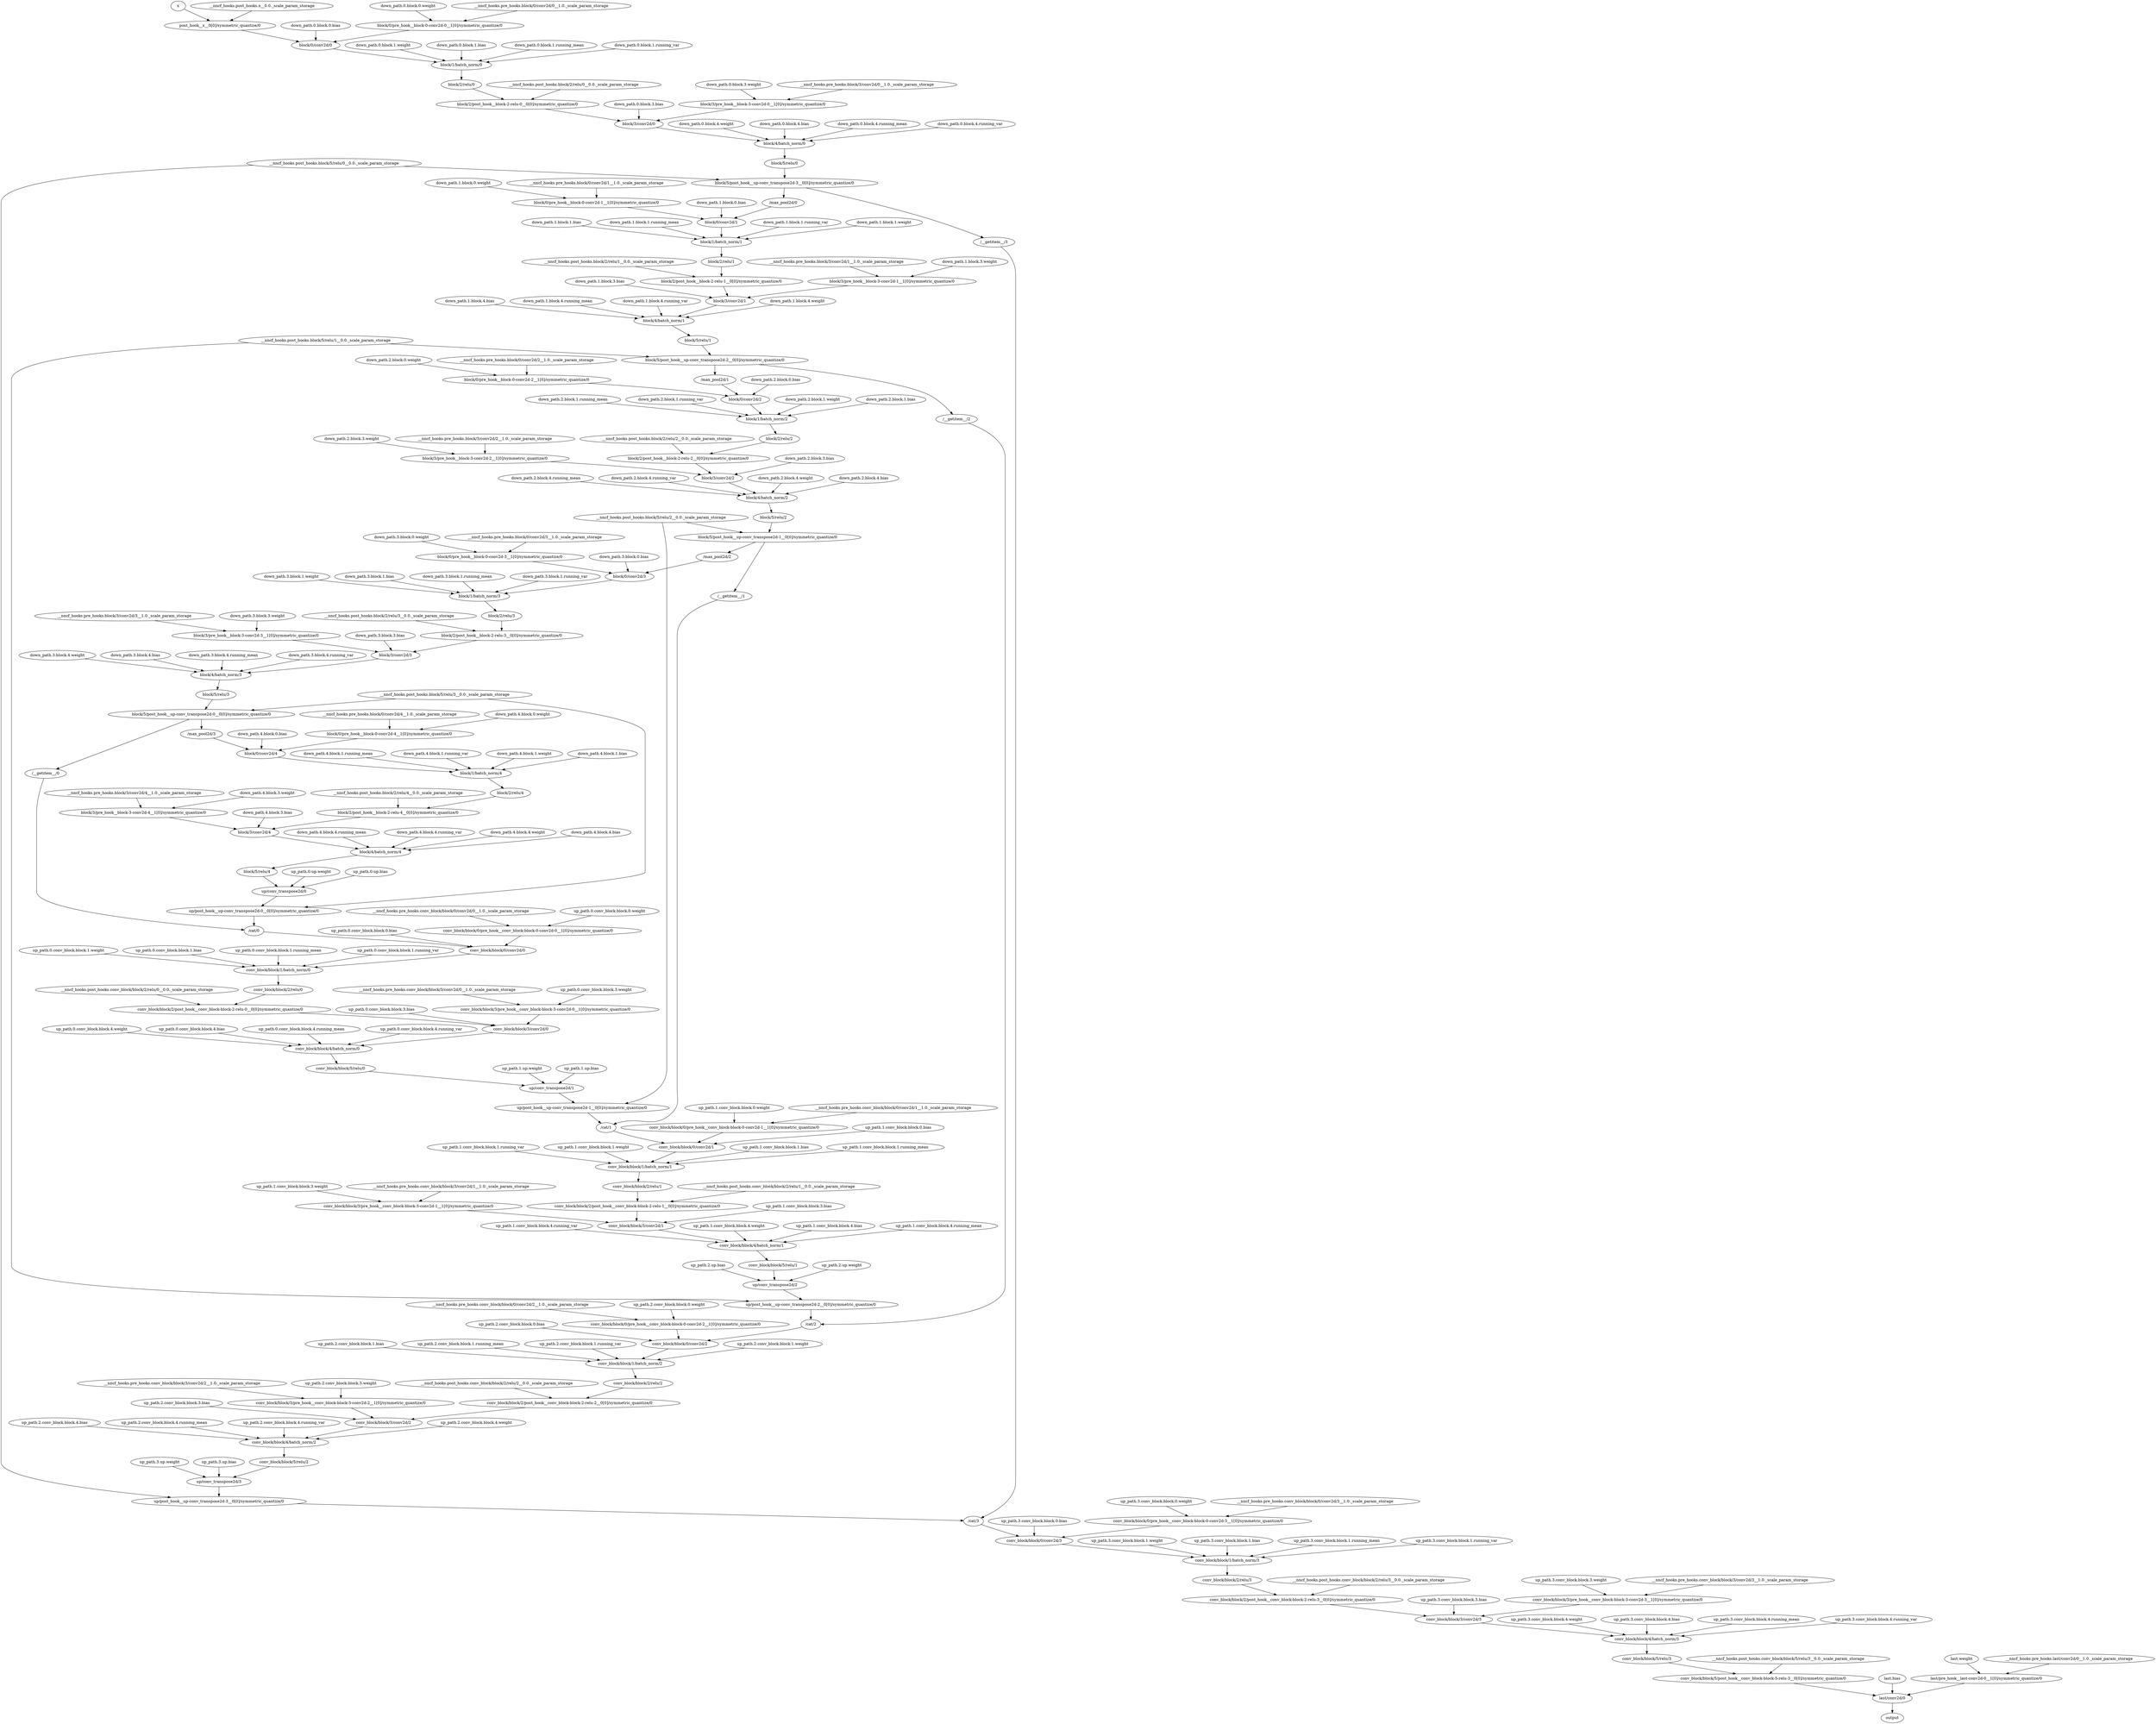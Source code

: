 strict digraph {
x [id=0, type="nncf_model_input", metatype=PTInputNoopMetatype];
"__nncf_hooks.post_hooks.x__0.0._scale_param_storage" [id=1, type="nncf_model_const", metatype=PTConstNoopMetatype];
"post_hook__x__0[0]/symmetric_quantize/0" [id=2, type="symmetric_quantize", metatype=UnknownMetatype];
"down_path.0.block.0.weight" [id=3, type="nncf_model_const", metatype=PTConstNoopMetatype];
"down_path.0.block.0.bias" [id=4, type="nncf_model_const", metatype=PTConstNoopMetatype];
"__nncf_hooks.pre_hooks.block/0/conv2d/0__1.0._scale_param_storage" [id=5, type="nncf_model_const", metatype=PTConstNoopMetatype];
"block/0/pre_hook__block-0-conv2d-0__1[0]/symmetric_quantize/0" [id=6, type="symmetric_quantize", metatype=UnknownMetatype];
"block/0/conv2d/0" [id=7, type=conv2d, metatype=PTConv2dMetatype];
"down_path.0.block.1.weight" [id=8, type="nncf_model_const", metatype=PTConstNoopMetatype];
"down_path.0.block.1.bias" [id=9, type="nncf_model_const", metatype=PTConstNoopMetatype];
"down_path.0.block.1.running_mean" [id=10, type="nncf_model_const", metatype=PTConstNoopMetatype];
"down_path.0.block.1.running_var" [id=11, type="nncf_model_const", metatype=PTConstNoopMetatype];
"block/1/batch_norm/0" [id=12, type="batch_norm", metatype=PT2BatchNormMetatype];
"block/2/relu/0" [id=13, type=relu, metatype=PTRELUMetatype];
"__nncf_hooks.post_hooks.block/2/relu/0__0.0._scale_param_storage" [id=14, type="nncf_model_const", metatype=PTConstNoopMetatype];
"block/2/post_hook__block-2-relu-0__0[0]/symmetric_quantize/0" [id=15, type="symmetric_quantize", metatype=UnknownMetatype];
"down_path.0.block.3.weight" [id=16, type="nncf_model_const", metatype=PTConstNoopMetatype];
"down_path.0.block.3.bias" [id=17, type="nncf_model_const", metatype=PTConstNoopMetatype];
"__nncf_hooks.pre_hooks.block/3/conv2d/0__1.0._scale_param_storage" [id=18, type="nncf_model_const", metatype=PTConstNoopMetatype];
"block/3/pre_hook__block-3-conv2d-0__1[0]/symmetric_quantize/0" [id=19, type="symmetric_quantize", metatype=UnknownMetatype];
"block/3/conv2d/0" [id=20, type=conv2d, metatype=PTConv2dMetatype];
"down_path.0.block.4.weight" [id=21, type="nncf_model_const", metatype=PTConstNoopMetatype];
"down_path.0.block.4.bias" [id=22, type="nncf_model_const", metatype=PTConstNoopMetatype];
"down_path.0.block.4.running_mean" [id=23, type="nncf_model_const", metatype=PTConstNoopMetatype];
"down_path.0.block.4.running_var" [id=24, type="nncf_model_const", metatype=PTConstNoopMetatype];
"block/4/batch_norm/0" [id=25, type="batch_norm", metatype=PT2BatchNormMetatype];
"block/5/relu/0" [id=26, type=relu, metatype=PTRELUMetatype];
"__nncf_hooks.post_hooks.block/5/relu/0__0.0._scale_param_storage" [id=27, type="nncf_model_const", metatype=PTConstNoopMetatype];
"block/5/post_hook__up-conv_transpose2d-3__0[0]/symmetric_quantize/0" [id=28, type="symmetric_quantize", metatype=UnknownMetatype];
"/max_pool2d/0" [id=29, type="max_pool2d", metatype=PTMaxPool2dMetatype];
"down_path.1.block.0.weight" [id=30, type="nncf_model_const", metatype=PTConstNoopMetatype];
"down_path.1.block.0.bias" [id=31, type="nncf_model_const", metatype=PTConstNoopMetatype];
"__nncf_hooks.pre_hooks.block/0/conv2d/1__1.0._scale_param_storage" [id=32, type="nncf_model_const", metatype=PTConstNoopMetatype];
"block/0/pre_hook__block-0-conv2d-1__1[0]/symmetric_quantize/0" [id=33, type="symmetric_quantize", metatype=UnknownMetatype];
"block/0/conv2d/1" [id=34, type=conv2d, metatype=PTConv2dMetatype];
"down_path.1.block.1.weight" [id=35, type="nncf_model_const", metatype=PTConstNoopMetatype];
"down_path.1.block.1.bias" [id=36, type="nncf_model_const", metatype=PTConstNoopMetatype];
"down_path.1.block.1.running_mean" [id=37, type="nncf_model_const", metatype=PTConstNoopMetatype];
"down_path.1.block.1.running_var" [id=38, type="nncf_model_const", metatype=PTConstNoopMetatype];
"block/1/batch_norm/1" [id=39, type="batch_norm", metatype=PT2BatchNormMetatype];
"block/2/relu/1" [id=40, type=relu, metatype=PTRELUMetatype];
"__nncf_hooks.post_hooks.block/2/relu/1__0.0._scale_param_storage" [id=41, type="nncf_model_const", metatype=PTConstNoopMetatype];
"block/2/post_hook__block-2-relu-1__0[0]/symmetric_quantize/0" [id=42, type="symmetric_quantize", metatype=UnknownMetatype];
"down_path.1.block.3.weight" [id=43, type="nncf_model_const", metatype=PTConstNoopMetatype];
"down_path.1.block.3.bias" [id=44, type="nncf_model_const", metatype=PTConstNoopMetatype];
"__nncf_hooks.pre_hooks.block/3/conv2d/1__1.0._scale_param_storage" [id=45, type="nncf_model_const", metatype=PTConstNoopMetatype];
"block/3/pre_hook__block-3-conv2d-1__1[0]/symmetric_quantize/0" [id=46, type="symmetric_quantize", metatype=UnknownMetatype];
"block/3/conv2d/1" [id=47, type=conv2d, metatype=PTConv2dMetatype];
"down_path.1.block.4.weight" [id=48, type="nncf_model_const", metatype=PTConstNoopMetatype];
"down_path.1.block.4.bias" [id=49, type="nncf_model_const", metatype=PTConstNoopMetatype];
"down_path.1.block.4.running_mean" [id=50, type="nncf_model_const", metatype=PTConstNoopMetatype];
"down_path.1.block.4.running_var" [id=51, type="nncf_model_const", metatype=PTConstNoopMetatype];
"block/4/batch_norm/1" [id=52, type="batch_norm", metatype=PT2BatchNormMetatype];
"block/5/relu/1" [id=53, type=relu, metatype=PTRELUMetatype];
"__nncf_hooks.post_hooks.block/5/relu/1__0.0._scale_param_storage" [id=54, type="nncf_model_const", metatype=PTConstNoopMetatype];
"block/5/post_hook__up-conv_transpose2d-2__0[0]/symmetric_quantize/0" [id=55, type="symmetric_quantize", metatype=UnknownMetatype];
"/max_pool2d/1" [id=56, type="max_pool2d", metatype=PTMaxPool2dMetatype];
"down_path.2.block.0.weight" [id=57, type="nncf_model_const", metatype=PTConstNoopMetatype];
"down_path.2.block.0.bias" [id=58, type="nncf_model_const", metatype=PTConstNoopMetatype];
"__nncf_hooks.pre_hooks.block/0/conv2d/2__1.0._scale_param_storage" [id=59, type="nncf_model_const", metatype=PTConstNoopMetatype];
"block/0/pre_hook__block-0-conv2d-2__1[0]/symmetric_quantize/0" [id=60, type="symmetric_quantize", metatype=UnknownMetatype];
"block/0/conv2d/2" [id=61, type=conv2d, metatype=PTConv2dMetatype];
"down_path.2.block.1.weight" [id=62, type="nncf_model_const", metatype=PTConstNoopMetatype];
"down_path.2.block.1.bias" [id=63, type="nncf_model_const", metatype=PTConstNoopMetatype];
"down_path.2.block.1.running_mean" [id=64, type="nncf_model_const", metatype=PTConstNoopMetatype];
"down_path.2.block.1.running_var" [id=65, type="nncf_model_const", metatype=PTConstNoopMetatype];
"block/1/batch_norm/2" [id=66, type="batch_norm", metatype=PT2BatchNormMetatype];
"block/2/relu/2" [id=67, type=relu, metatype=PTRELUMetatype];
"__nncf_hooks.post_hooks.block/2/relu/2__0.0._scale_param_storage" [id=68, type="nncf_model_const", metatype=PTConstNoopMetatype];
"block/2/post_hook__block-2-relu-2__0[0]/symmetric_quantize/0" [id=69, type="symmetric_quantize", metatype=UnknownMetatype];
"down_path.2.block.3.weight" [id=70, type="nncf_model_const", metatype=PTConstNoopMetatype];
"down_path.2.block.3.bias" [id=71, type="nncf_model_const", metatype=PTConstNoopMetatype];
"__nncf_hooks.pre_hooks.block/3/conv2d/2__1.0._scale_param_storage" [id=72, type="nncf_model_const", metatype=PTConstNoopMetatype];
"block/3/pre_hook__block-3-conv2d-2__1[0]/symmetric_quantize/0" [id=73, type="symmetric_quantize", metatype=UnknownMetatype];
"block/3/conv2d/2" [id=74, type=conv2d, metatype=PTConv2dMetatype];
"down_path.2.block.4.weight" [id=75, type="nncf_model_const", metatype=PTConstNoopMetatype];
"down_path.2.block.4.bias" [id=76, type="nncf_model_const", metatype=PTConstNoopMetatype];
"down_path.2.block.4.running_mean" [id=77, type="nncf_model_const", metatype=PTConstNoopMetatype];
"down_path.2.block.4.running_var" [id=78, type="nncf_model_const", metatype=PTConstNoopMetatype];
"block/4/batch_norm/2" [id=79, type="batch_norm", metatype=PT2BatchNormMetatype];
"block/5/relu/2" [id=80, type=relu, metatype=PTRELUMetatype];
"__nncf_hooks.post_hooks.block/5/relu/2__0.0._scale_param_storage" [id=81, type="nncf_model_const", metatype=PTConstNoopMetatype];
"block/5/post_hook__up-conv_transpose2d-1__0[0]/symmetric_quantize/0" [id=82, type="symmetric_quantize", metatype=UnknownMetatype];
"/max_pool2d/2" [id=83, type="max_pool2d", metatype=PTMaxPool2dMetatype];
"down_path.3.block.0.weight" [id=84, type="nncf_model_const", metatype=PTConstNoopMetatype];
"down_path.3.block.0.bias" [id=85, type="nncf_model_const", metatype=PTConstNoopMetatype];
"__nncf_hooks.pre_hooks.block/0/conv2d/3__1.0._scale_param_storage" [id=86, type="nncf_model_const", metatype=PTConstNoopMetatype];
"block/0/pre_hook__block-0-conv2d-3__1[0]/symmetric_quantize/0" [id=87, type="symmetric_quantize", metatype=UnknownMetatype];
"block/0/conv2d/3" [id=88, type=conv2d, metatype=PTConv2dMetatype];
"down_path.3.block.1.weight" [id=89, type="nncf_model_const", metatype=PTConstNoopMetatype];
"down_path.3.block.1.bias" [id=90, type="nncf_model_const", metatype=PTConstNoopMetatype];
"down_path.3.block.1.running_mean" [id=91, type="nncf_model_const", metatype=PTConstNoopMetatype];
"down_path.3.block.1.running_var" [id=92, type="nncf_model_const", metatype=PTConstNoopMetatype];
"block/1/batch_norm/3" [id=93, type="batch_norm", metatype=PT2BatchNormMetatype];
"block/2/relu/3" [id=94, type=relu, metatype=PTRELUMetatype];
"__nncf_hooks.post_hooks.block/2/relu/3__0.0._scale_param_storage" [id=95, type="nncf_model_const", metatype=PTConstNoopMetatype];
"block/2/post_hook__block-2-relu-3__0[0]/symmetric_quantize/0" [id=96, type="symmetric_quantize", metatype=UnknownMetatype];
"down_path.3.block.3.weight" [id=97, type="nncf_model_const", metatype=PTConstNoopMetatype];
"down_path.3.block.3.bias" [id=98, type="nncf_model_const", metatype=PTConstNoopMetatype];
"__nncf_hooks.pre_hooks.block/3/conv2d/3__1.0._scale_param_storage" [id=99, type="nncf_model_const", metatype=PTConstNoopMetatype];
"block/3/pre_hook__block-3-conv2d-3__1[0]/symmetric_quantize/0" [id=100, type="symmetric_quantize", metatype=UnknownMetatype];
"block/3/conv2d/3" [id=101, type=conv2d, metatype=PTConv2dMetatype];
"down_path.3.block.4.weight" [id=102, type="nncf_model_const", metatype=PTConstNoopMetatype];
"down_path.3.block.4.bias" [id=103, type="nncf_model_const", metatype=PTConstNoopMetatype];
"down_path.3.block.4.running_mean" [id=104, type="nncf_model_const", metatype=PTConstNoopMetatype];
"down_path.3.block.4.running_var" [id=105, type="nncf_model_const", metatype=PTConstNoopMetatype];
"block/4/batch_norm/3" [id=106, type="batch_norm", metatype=PT2BatchNormMetatype];
"block/5/relu/3" [id=107, type=relu, metatype=PTRELUMetatype];
"__nncf_hooks.post_hooks.block/5/relu/3__0.0._scale_param_storage" [id=108, type="nncf_model_const", metatype=PTConstNoopMetatype];
"block/5/post_hook__up-conv_transpose2d-0__0[0]/symmetric_quantize/0" [id=109, type="symmetric_quantize", metatype=UnknownMetatype];
"/max_pool2d/3" [id=110, type="max_pool2d", metatype=PTMaxPool2dMetatype];
"down_path.4.block.0.weight" [id=111, type="nncf_model_const", metatype=PTConstNoopMetatype];
"down_path.4.block.0.bias" [id=112, type="nncf_model_const", metatype=PTConstNoopMetatype];
"__nncf_hooks.pre_hooks.block/0/conv2d/4__1.0._scale_param_storage" [id=113, type="nncf_model_const", metatype=PTConstNoopMetatype];
"block/0/pre_hook__block-0-conv2d-4__1[0]/symmetric_quantize/0" [id=114, type="symmetric_quantize", metatype=UnknownMetatype];
"block/0/conv2d/4" [id=115, type=conv2d, metatype=PTConv2dMetatype];
"down_path.4.block.1.weight" [id=116, type="nncf_model_const", metatype=PTConstNoopMetatype];
"down_path.4.block.1.bias" [id=117, type="nncf_model_const", metatype=PTConstNoopMetatype];
"down_path.4.block.1.running_mean" [id=118, type="nncf_model_const", metatype=PTConstNoopMetatype];
"down_path.4.block.1.running_var" [id=119, type="nncf_model_const", metatype=PTConstNoopMetatype];
"block/1/batch_norm/4" [id=120, type="batch_norm", metatype=PT2BatchNormMetatype];
"block/2/relu/4" [id=121, type=relu, metatype=PTRELUMetatype];
"__nncf_hooks.post_hooks.block/2/relu/4__0.0._scale_param_storage" [id=122, type="nncf_model_const", metatype=PTConstNoopMetatype];
"block/2/post_hook__block-2-relu-4__0[0]/symmetric_quantize/0" [id=123, type="symmetric_quantize", metatype=UnknownMetatype];
"down_path.4.block.3.weight" [id=124, type="nncf_model_const", metatype=PTConstNoopMetatype];
"down_path.4.block.3.bias" [id=125, type="nncf_model_const", metatype=PTConstNoopMetatype];
"__nncf_hooks.pre_hooks.block/3/conv2d/4__1.0._scale_param_storage" [id=126, type="nncf_model_const", metatype=PTConstNoopMetatype];
"block/3/pre_hook__block-3-conv2d-4__1[0]/symmetric_quantize/0" [id=127, type="symmetric_quantize", metatype=UnknownMetatype];
"block/3/conv2d/4" [id=128, type=conv2d, metatype=PTConv2dMetatype];
"down_path.4.block.4.weight" [id=129, type="nncf_model_const", metatype=PTConstNoopMetatype];
"down_path.4.block.4.bias" [id=130, type="nncf_model_const", metatype=PTConstNoopMetatype];
"down_path.4.block.4.running_mean" [id=131, type="nncf_model_const", metatype=PTConstNoopMetatype];
"down_path.4.block.4.running_var" [id=132, type="nncf_model_const", metatype=PTConstNoopMetatype];
"block/4/batch_norm/4" [id=133, type="batch_norm", metatype=PT2BatchNormMetatype];
"block/5/relu/4" [id=134, type=relu, metatype=PTRELUMetatype];
"up_path.0.up.weight" [id=135, type="nncf_model_const", metatype=PTConstNoopMetatype];
"up_path.0.up.bias" [id=136, type="nncf_model_const", metatype=PTConstNoopMetatype];
"up/conv_transpose2d/0" [id=137, type="conv_transpose2d", metatype=UnknownMetatype];
"up/post_hook__up-conv_transpose2d-0__0[0]/symmetric_quantize/0" [id=138, type="symmetric_quantize", metatype=UnknownMetatype];
"/__getitem__/0" [id=139, type="__getitem__", metatype=PTGatherMetatype];
"/cat/0" [id=140, type=cat, metatype=PTCatMetatype];
"up_path.0.conv_block.block.0.weight" [id=141, type="nncf_model_const", metatype=PTConstNoopMetatype];
"up_path.0.conv_block.block.0.bias" [id=142, type="nncf_model_const", metatype=PTConstNoopMetatype];
"__nncf_hooks.pre_hooks.conv_block/block/0/conv2d/0__1.0._scale_param_storage" [id=143, type="nncf_model_const", metatype=PTConstNoopMetatype];
"conv_block/block/0/pre_hook__conv_block-block-0-conv2d-0__1[0]/symmetric_quantize/0" [id=144, type="symmetric_quantize", metatype=UnknownMetatype];
"conv_block/block/0/conv2d/0" [id=145, type=conv2d, metatype=PTConv2dMetatype];
"up_path.0.conv_block.block.1.weight" [id=146, type="nncf_model_const", metatype=PTConstNoopMetatype];
"up_path.0.conv_block.block.1.bias" [id=147, type="nncf_model_const", metatype=PTConstNoopMetatype];
"up_path.0.conv_block.block.1.running_mean" [id=148, type="nncf_model_const", metatype=PTConstNoopMetatype];
"up_path.0.conv_block.block.1.running_var" [id=149, type="nncf_model_const", metatype=PTConstNoopMetatype];
"conv_block/block/1/batch_norm/0" [id=150, type="batch_norm", metatype=PT2BatchNormMetatype];
"conv_block/block/2/relu/0" [id=151, type=relu, metatype=PTRELUMetatype];
"__nncf_hooks.post_hooks.conv_block/block/2/relu/0__0.0._scale_param_storage" [id=152, type="nncf_model_const", metatype=PTConstNoopMetatype];
"conv_block/block/2/post_hook__conv_block-block-2-relu-0__0[0]/symmetric_quantize/0" [id=153, type="symmetric_quantize", metatype=UnknownMetatype];
"up_path.0.conv_block.block.3.weight" [id=154, type="nncf_model_const", metatype=PTConstNoopMetatype];
"up_path.0.conv_block.block.3.bias" [id=155, type="nncf_model_const", metatype=PTConstNoopMetatype];
"__nncf_hooks.pre_hooks.conv_block/block/3/conv2d/0__1.0._scale_param_storage" [id=156, type="nncf_model_const", metatype=PTConstNoopMetatype];
"conv_block/block/3/pre_hook__conv_block-block-3-conv2d-0__1[0]/symmetric_quantize/0" [id=157, type="symmetric_quantize", metatype=UnknownMetatype];
"conv_block/block/3/conv2d/0" [id=158, type=conv2d, metatype=PTConv2dMetatype];
"up_path.0.conv_block.block.4.weight" [id=159, type="nncf_model_const", metatype=PTConstNoopMetatype];
"up_path.0.conv_block.block.4.bias" [id=160, type="nncf_model_const", metatype=PTConstNoopMetatype];
"up_path.0.conv_block.block.4.running_mean" [id=161, type="nncf_model_const", metatype=PTConstNoopMetatype];
"up_path.0.conv_block.block.4.running_var" [id=162, type="nncf_model_const", metatype=PTConstNoopMetatype];
"conv_block/block/4/batch_norm/0" [id=163, type="batch_norm", metatype=PT2BatchNormMetatype];
"conv_block/block/5/relu/0" [id=164, type=relu, metatype=PTRELUMetatype];
"up_path.1.up.weight" [id=165, type="nncf_model_const", metatype=PTConstNoopMetatype];
"up_path.1.up.bias" [id=166, type="nncf_model_const", metatype=PTConstNoopMetatype];
"up/conv_transpose2d/1" [id=167, type="conv_transpose2d", metatype=UnknownMetatype];
"up/post_hook__up-conv_transpose2d-1__0[0]/symmetric_quantize/0" [id=168, type="symmetric_quantize", metatype=UnknownMetatype];
"/__getitem__/1" [id=169, type="__getitem__", metatype=PTGatherMetatype];
"/cat/1" [id=170, type=cat, metatype=PTCatMetatype];
"up_path.1.conv_block.block.0.weight" [id=171, type="nncf_model_const", metatype=PTConstNoopMetatype];
"up_path.1.conv_block.block.0.bias" [id=172, type="nncf_model_const", metatype=PTConstNoopMetatype];
"__nncf_hooks.pre_hooks.conv_block/block/0/conv2d/1__1.0._scale_param_storage" [id=173, type="nncf_model_const", metatype=PTConstNoopMetatype];
"conv_block/block/0/pre_hook__conv_block-block-0-conv2d-1__1[0]/symmetric_quantize/0" [id=174, type="symmetric_quantize", metatype=UnknownMetatype];
"conv_block/block/0/conv2d/1" [id=175, type=conv2d, metatype=PTConv2dMetatype];
"up_path.1.conv_block.block.1.weight" [id=176, type="nncf_model_const", metatype=PTConstNoopMetatype];
"up_path.1.conv_block.block.1.bias" [id=177, type="nncf_model_const", metatype=PTConstNoopMetatype];
"up_path.1.conv_block.block.1.running_mean" [id=178, type="nncf_model_const", metatype=PTConstNoopMetatype];
"up_path.1.conv_block.block.1.running_var" [id=179, type="nncf_model_const", metatype=PTConstNoopMetatype];
"conv_block/block/1/batch_norm/1" [id=180, type="batch_norm", metatype=PT2BatchNormMetatype];
"conv_block/block/2/relu/1" [id=181, type=relu, metatype=PTRELUMetatype];
"__nncf_hooks.post_hooks.conv_block/block/2/relu/1__0.0._scale_param_storage" [id=182, type="nncf_model_const", metatype=PTConstNoopMetatype];
"conv_block/block/2/post_hook__conv_block-block-2-relu-1__0[0]/symmetric_quantize/0" [id=183, type="symmetric_quantize", metatype=UnknownMetatype];
"up_path.1.conv_block.block.3.weight" [id=184, type="nncf_model_const", metatype=PTConstNoopMetatype];
"up_path.1.conv_block.block.3.bias" [id=185, type="nncf_model_const", metatype=PTConstNoopMetatype];
"__nncf_hooks.pre_hooks.conv_block/block/3/conv2d/1__1.0._scale_param_storage" [id=186, type="nncf_model_const", metatype=PTConstNoopMetatype];
"conv_block/block/3/pre_hook__conv_block-block-3-conv2d-1__1[0]/symmetric_quantize/0" [id=187, type="symmetric_quantize", metatype=UnknownMetatype];
"conv_block/block/3/conv2d/1" [id=188, type=conv2d, metatype=PTConv2dMetatype];
"up_path.1.conv_block.block.4.weight" [id=189, type="nncf_model_const", metatype=PTConstNoopMetatype];
"up_path.1.conv_block.block.4.bias" [id=190, type="nncf_model_const", metatype=PTConstNoopMetatype];
"up_path.1.conv_block.block.4.running_mean" [id=191, type="nncf_model_const", metatype=PTConstNoopMetatype];
"up_path.1.conv_block.block.4.running_var" [id=192, type="nncf_model_const", metatype=PTConstNoopMetatype];
"conv_block/block/4/batch_norm/1" [id=193, type="batch_norm", metatype=PT2BatchNormMetatype];
"conv_block/block/5/relu/1" [id=194, type=relu, metatype=PTRELUMetatype];
"up_path.2.up.weight" [id=195, type="nncf_model_const", metatype=PTConstNoopMetatype];
"up_path.2.up.bias" [id=196, type="nncf_model_const", metatype=PTConstNoopMetatype];
"up/conv_transpose2d/2" [id=197, type="conv_transpose2d", metatype=UnknownMetatype];
"up/post_hook__up-conv_transpose2d-2__0[0]/symmetric_quantize/0" [id=198, type="symmetric_quantize", metatype=UnknownMetatype];
"/__getitem__/2" [id=199, type="__getitem__", metatype=PTGatherMetatype];
"/cat/2" [id=200, type=cat, metatype=PTCatMetatype];
"up_path.2.conv_block.block.0.weight" [id=201, type="nncf_model_const", metatype=PTConstNoopMetatype];
"up_path.2.conv_block.block.0.bias" [id=202, type="nncf_model_const", metatype=PTConstNoopMetatype];
"__nncf_hooks.pre_hooks.conv_block/block/0/conv2d/2__1.0._scale_param_storage" [id=203, type="nncf_model_const", metatype=PTConstNoopMetatype];
"conv_block/block/0/pre_hook__conv_block-block-0-conv2d-2__1[0]/symmetric_quantize/0" [id=204, type="symmetric_quantize", metatype=UnknownMetatype];
"conv_block/block/0/conv2d/2" [id=205, type=conv2d, metatype=PTConv2dMetatype];
"up_path.2.conv_block.block.1.weight" [id=206, type="nncf_model_const", metatype=PTConstNoopMetatype];
"up_path.2.conv_block.block.1.bias" [id=207, type="nncf_model_const", metatype=PTConstNoopMetatype];
"up_path.2.conv_block.block.1.running_mean" [id=208, type="nncf_model_const", metatype=PTConstNoopMetatype];
"up_path.2.conv_block.block.1.running_var" [id=209, type="nncf_model_const", metatype=PTConstNoopMetatype];
"conv_block/block/1/batch_norm/2" [id=210, type="batch_norm", metatype=PT2BatchNormMetatype];
"conv_block/block/2/relu/2" [id=211, type=relu, metatype=PTRELUMetatype];
"__nncf_hooks.post_hooks.conv_block/block/2/relu/2__0.0._scale_param_storage" [id=212, type="nncf_model_const", metatype=PTConstNoopMetatype];
"conv_block/block/2/post_hook__conv_block-block-2-relu-2__0[0]/symmetric_quantize/0" [id=213, type="symmetric_quantize", metatype=UnknownMetatype];
"up_path.2.conv_block.block.3.weight" [id=214, type="nncf_model_const", metatype=PTConstNoopMetatype];
"up_path.2.conv_block.block.3.bias" [id=215, type="nncf_model_const", metatype=PTConstNoopMetatype];
"__nncf_hooks.pre_hooks.conv_block/block/3/conv2d/2__1.0._scale_param_storage" [id=216, type="nncf_model_const", metatype=PTConstNoopMetatype];
"conv_block/block/3/pre_hook__conv_block-block-3-conv2d-2__1[0]/symmetric_quantize/0" [id=217, type="symmetric_quantize", metatype=UnknownMetatype];
"conv_block/block/3/conv2d/2" [id=218, type=conv2d, metatype=PTConv2dMetatype];
"up_path.2.conv_block.block.4.weight" [id=219, type="nncf_model_const", metatype=PTConstNoopMetatype];
"up_path.2.conv_block.block.4.bias" [id=220, type="nncf_model_const", metatype=PTConstNoopMetatype];
"up_path.2.conv_block.block.4.running_mean" [id=221, type="nncf_model_const", metatype=PTConstNoopMetatype];
"up_path.2.conv_block.block.4.running_var" [id=222, type="nncf_model_const", metatype=PTConstNoopMetatype];
"conv_block/block/4/batch_norm/2" [id=223, type="batch_norm", metatype=PT2BatchNormMetatype];
"conv_block/block/5/relu/2" [id=224, type=relu, metatype=PTRELUMetatype];
"up_path.3.up.weight" [id=225, type="nncf_model_const", metatype=PTConstNoopMetatype];
"up_path.3.up.bias" [id=226, type="nncf_model_const", metatype=PTConstNoopMetatype];
"up/conv_transpose2d/3" [id=227, type="conv_transpose2d", metatype=UnknownMetatype];
"up/post_hook__up-conv_transpose2d-3__0[0]/symmetric_quantize/0" [id=228, type="symmetric_quantize", metatype=UnknownMetatype];
"/__getitem__/3" [id=229, type="__getitem__", metatype=PTGatherMetatype];
"/cat/3" [id=230, type=cat, metatype=PTCatMetatype];
"up_path.3.conv_block.block.0.weight" [id=231, type="nncf_model_const", metatype=PTConstNoopMetatype];
"up_path.3.conv_block.block.0.bias" [id=232, type="nncf_model_const", metatype=PTConstNoopMetatype];
"__nncf_hooks.pre_hooks.conv_block/block/0/conv2d/3__1.0._scale_param_storage" [id=233, type="nncf_model_const", metatype=PTConstNoopMetatype];
"conv_block/block/0/pre_hook__conv_block-block-0-conv2d-3__1[0]/symmetric_quantize/0" [id=234, type="symmetric_quantize", metatype=UnknownMetatype];
"conv_block/block/0/conv2d/3" [id=235, type=conv2d, metatype=PTConv2dMetatype];
"up_path.3.conv_block.block.1.weight" [id=236, type="nncf_model_const", metatype=PTConstNoopMetatype];
"up_path.3.conv_block.block.1.bias" [id=237, type="nncf_model_const", metatype=PTConstNoopMetatype];
"up_path.3.conv_block.block.1.running_mean" [id=238, type="nncf_model_const", metatype=PTConstNoopMetatype];
"up_path.3.conv_block.block.1.running_var" [id=239, type="nncf_model_const", metatype=PTConstNoopMetatype];
"conv_block/block/1/batch_norm/3" [id=240, type="batch_norm", metatype=PT2BatchNormMetatype];
"conv_block/block/2/relu/3" [id=241, type=relu, metatype=PTRELUMetatype];
"__nncf_hooks.post_hooks.conv_block/block/2/relu/3__0.0._scale_param_storage" [id=242, type="nncf_model_const", metatype=PTConstNoopMetatype];
"conv_block/block/2/post_hook__conv_block-block-2-relu-3__0[0]/symmetric_quantize/0" [id=243, type="symmetric_quantize", metatype=UnknownMetatype];
"up_path.3.conv_block.block.3.weight" [id=244, type="nncf_model_const", metatype=PTConstNoopMetatype];
"up_path.3.conv_block.block.3.bias" [id=245, type="nncf_model_const", metatype=PTConstNoopMetatype];
"__nncf_hooks.pre_hooks.conv_block/block/3/conv2d/3__1.0._scale_param_storage" [id=246, type="nncf_model_const", metatype=PTConstNoopMetatype];
"conv_block/block/3/pre_hook__conv_block-block-3-conv2d-3__1[0]/symmetric_quantize/0" [id=247, type="symmetric_quantize", metatype=UnknownMetatype];
"conv_block/block/3/conv2d/3" [id=248, type=conv2d, metatype=PTConv2dMetatype];
"up_path.3.conv_block.block.4.weight" [id=249, type="nncf_model_const", metatype=PTConstNoopMetatype];
"up_path.3.conv_block.block.4.bias" [id=250, type="nncf_model_const", metatype=PTConstNoopMetatype];
"up_path.3.conv_block.block.4.running_mean" [id=251, type="nncf_model_const", metatype=PTConstNoopMetatype];
"up_path.3.conv_block.block.4.running_var" [id=252, type="nncf_model_const", metatype=PTConstNoopMetatype];
"conv_block/block/4/batch_norm/3" [id=253, type="batch_norm", metatype=PT2BatchNormMetatype];
"conv_block/block/5/relu/3" [id=254, type=relu, metatype=PTRELUMetatype];
"__nncf_hooks.post_hooks.conv_block/block/5/relu/3__0.0._scale_param_storage" [id=255, type="nncf_model_const", metatype=PTConstNoopMetatype];
"conv_block/block/5/post_hook__conv_block-block-5-relu-3__0[0]/symmetric_quantize/0" [id=256, type="symmetric_quantize", metatype=UnknownMetatype];
"last.weight" [id=257, type="nncf_model_const", metatype=PTConstNoopMetatype];
"last.bias" [id=258, type="nncf_model_const", metatype=PTConstNoopMetatype];
"__nncf_hooks.pre_hooks.last/conv2d/0__1.0._scale_param_storage" [id=259, type="nncf_model_const", metatype=PTConstNoopMetatype];
"last/pre_hook__last-conv2d-0__1[0]/symmetric_quantize/0" [id=260, type="symmetric_quantize", metatype=UnknownMetatype];
"last/conv2d/0" [id=261, type=conv2d, metatype=PTConv2dMetatype];
output [id=262, type="nncf_model_output", metatype=PTOutputNoopMetatype];
x -> "post_hook__x__0[0]/symmetric_quantize/0" [dtype=float, shape="(1, 3, 360, 480)", out_port_id=0, in_port_id=0];
"__nncf_hooks.post_hooks.x__0.0._scale_param_storage" -> "post_hook__x__0[0]/symmetric_quantize/0" [dtype=float, shape="(1,)", out_port_id=0, in_port_id=4];
"post_hook__x__0[0]/symmetric_quantize/0" -> "block/0/conv2d/0" [dtype=float, shape="(1, 3, 360, 480)", out_port_id=0, in_port_id=0];
"down_path.0.block.0.weight" -> "block/0/pre_hook__block-0-conv2d-0__1[0]/symmetric_quantize/0" [dtype=float, shape="(64, 3, 3, 3)", out_port_id=0, in_port_id=0];
"down_path.0.block.0.bias" -> "block/0/conv2d/0" [dtype=float, shape="(64,)", out_port_id=0, in_port_id=2];
"__nncf_hooks.pre_hooks.block/0/conv2d/0__1.0._scale_param_storage" -> "block/0/pre_hook__block-0-conv2d-0__1[0]/symmetric_quantize/0" [dtype=float, shape="(64, 1, 1, 1)", out_port_id=0, in_port_id=4];
"block/0/pre_hook__block-0-conv2d-0__1[0]/symmetric_quantize/0" -> "block/0/conv2d/0" [dtype=float, shape="(64, 3, 3, 3)", out_port_id=0, in_port_id=1];
"block/0/conv2d/0" -> "block/1/batch_norm/0" [dtype=float, shape="(1, 64, 358, 478)", out_port_id=0, in_port_id=0];
"down_path.0.block.1.weight" -> "block/1/batch_norm/0" [dtype=float, shape="(64,)", out_port_id=0, in_port_id=1];
"down_path.0.block.1.bias" -> "block/1/batch_norm/0" [dtype=float, shape="(64,)", out_port_id=0, in_port_id=2];
"down_path.0.block.1.running_mean" -> "block/1/batch_norm/0" [dtype=float, shape="(64,)", out_port_id=0, in_port_id=3];
"down_path.0.block.1.running_var" -> "block/1/batch_norm/0" [dtype=float, shape="(64,)", out_port_id=0, in_port_id=4];
"block/1/batch_norm/0" -> "block/2/relu/0" [dtype=float, shape="(1, 64, 358, 478)", out_port_id=0, in_port_id=0];
"block/2/relu/0" -> "block/2/post_hook__block-2-relu-0__0[0]/symmetric_quantize/0" [dtype=float, shape="(1, 64, 358, 478)", out_port_id=0, in_port_id=0];
"__nncf_hooks.post_hooks.block/2/relu/0__0.0._scale_param_storage" -> "block/2/post_hook__block-2-relu-0__0[0]/symmetric_quantize/0" [dtype=float, shape="(1,)", out_port_id=0, in_port_id=4];
"block/2/post_hook__block-2-relu-0__0[0]/symmetric_quantize/0" -> "block/3/conv2d/0" [dtype=float, shape="(1, 64, 358, 478)", out_port_id=0, in_port_id=0];
"down_path.0.block.3.weight" -> "block/3/pre_hook__block-3-conv2d-0__1[0]/symmetric_quantize/0" [dtype=float, shape="(64, 64, 3, 3)", out_port_id=0, in_port_id=0];
"down_path.0.block.3.bias" -> "block/3/conv2d/0" [dtype=float, shape="(64,)", out_port_id=0, in_port_id=2];
"__nncf_hooks.pre_hooks.block/3/conv2d/0__1.0._scale_param_storage" -> "block/3/pre_hook__block-3-conv2d-0__1[0]/symmetric_quantize/0" [dtype=float, shape="(64, 1, 1, 1)", out_port_id=0, in_port_id=4];
"block/3/pre_hook__block-3-conv2d-0__1[0]/symmetric_quantize/0" -> "block/3/conv2d/0" [dtype=float, shape="(64, 64, 3, 3)", out_port_id=0, in_port_id=1];
"block/3/conv2d/0" -> "block/4/batch_norm/0" [dtype=float, shape="(1, 64, 356, 476)", out_port_id=0, in_port_id=0];
"down_path.0.block.4.weight" -> "block/4/batch_norm/0" [dtype=float, shape="(64,)", out_port_id=0, in_port_id=1];
"down_path.0.block.4.bias" -> "block/4/batch_norm/0" [dtype=float, shape="(64,)", out_port_id=0, in_port_id=2];
"down_path.0.block.4.running_mean" -> "block/4/batch_norm/0" [dtype=float, shape="(64,)", out_port_id=0, in_port_id=3];
"down_path.0.block.4.running_var" -> "block/4/batch_norm/0" [dtype=float, shape="(64,)", out_port_id=0, in_port_id=4];
"block/4/batch_norm/0" -> "block/5/relu/0" [dtype=float, shape="(1, 64, 356, 476)", out_port_id=0, in_port_id=0];
"block/5/relu/0" -> "block/5/post_hook__up-conv_transpose2d-3__0[0]/symmetric_quantize/0" [dtype=float, shape="(1, 64, 356, 476)", out_port_id=0, in_port_id=0];
"__nncf_hooks.post_hooks.block/5/relu/0__0.0._scale_param_storage" -> "block/5/post_hook__up-conv_transpose2d-3__0[0]/symmetric_quantize/0" [dtype=float, shape="(1,)", out_port_id=0, in_port_id=4];
"__nncf_hooks.post_hooks.block/5/relu/0__0.0._scale_param_storage" -> "up/post_hook__up-conv_transpose2d-3__0[0]/symmetric_quantize/0" [dtype=float, shape="(1,)", out_port_id=0, in_port_id=4];
"block/5/post_hook__up-conv_transpose2d-3__0[0]/symmetric_quantize/0" -> "/max_pool2d/0" [dtype=float, shape="(1, 64, 356, 476)", out_port_id=0, in_port_id=0];
"block/5/post_hook__up-conv_transpose2d-3__0[0]/symmetric_quantize/0" -> "/__getitem__/3" [dtype=float, shape="(1, 64, 356, 476)", out_port_id=0, in_port_id=0];
"/max_pool2d/0" -> "block/0/conv2d/1" [dtype=float, shape="(1, 64, 178, 238)", out_port_id=0, in_port_id=0];
"down_path.1.block.0.weight" -> "block/0/pre_hook__block-0-conv2d-1__1[0]/symmetric_quantize/0" [dtype=float, shape="(128, 64, 3, 3)", out_port_id=0, in_port_id=0];
"down_path.1.block.0.bias" -> "block/0/conv2d/1" [dtype=float, shape="(128,)", out_port_id=0, in_port_id=2];
"__nncf_hooks.pre_hooks.block/0/conv2d/1__1.0._scale_param_storage" -> "block/0/pre_hook__block-0-conv2d-1__1[0]/symmetric_quantize/0" [dtype=float, shape="(128, 1, 1, 1)", out_port_id=0, in_port_id=4];
"block/0/pre_hook__block-0-conv2d-1__1[0]/symmetric_quantize/0" -> "block/0/conv2d/1" [dtype=float, shape="(128, 64, 3, 3)", out_port_id=0, in_port_id=1];
"block/0/conv2d/1" -> "block/1/batch_norm/1" [dtype=float, shape="(1, 128, 176, 236)", out_port_id=0, in_port_id=0];
"down_path.1.block.1.weight" -> "block/1/batch_norm/1" [dtype=float, shape="(128,)", out_port_id=0, in_port_id=1];
"down_path.1.block.1.bias" -> "block/1/batch_norm/1" [dtype=float, shape="(128,)", out_port_id=0, in_port_id=2];
"down_path.1.block.1.running_mean" -> "block/1/batch_norm/1" [dtype=float, shape="(128,)", out_port_id=0, in_port_id=3];
"down_path.1.block.1.running_var" -> "block/1/batch_norm/1" [dtype=float, shape="(128,)", out_port_id=0, in_port_id=4];
"block/1/batch_norm/1" -> "block/2/relu/1" [dtype=float, shape="(1, 128, 176, 236)", out_port_id=0, in_port_id=0];
"block/2/relu/1" -> "block/2/post_hook__block-2-relu-1__0[0]/symmetric_quantize/0" [dtype=float, shape="(1, 128, 176, 236)", out_port_id=0, in_port_id=0];
"__nncf_hooks.post_hooks.block/2/relu/1__0.0._scale_param_storage" -> "block/2/post_hook__block-2-relu-1__0[0]/symmetric_quantize/0" [dtype=float, shape="(1,)", out_port_id=0, in_port_id=4];
"block/2/post_hook__block-2-relu-1__0[0]/symmetric_quantize/0" -> "block/3/conv2d/1" [dtype=float, shape="(1, 128, 176, 236)", out_port_id=0, in_port_id=0];
"down_path.1.block.3.weight" -> "block/3/pre_hook__block-3-conv2d-1__1[0]/symmetric_quantize/0" [dtype=float, shape="(128, 128, 3, 3)", out_port_id=0, in_port_id=0];
"down_path.1.block.3.bias" -> "block/3/conv2d/1" [dtype=float, shape="(128,)", out_port_id=0, in_port_id=2];
"__nncf_hooks.pre_hooks.block/3/conv2d/1__1.0._scale_param_storage" -> "block/3/pre_hook__block-3-conv2d-1__1[0]/symmetric_quantize/0" [dtype=float, shape="(128, 1, 1, 1)", out_port_id=0, in_port_id=4];
"block/3/pre_hook__block-3-conv2d-1__1[0]/symmetric_quantize/0" -> "block/3/conv2d/1" [dtype=float, shape="(128, 128, 3, 3)", out_port_id=0, in_port_id=1];
"block/3/conv2d/1" -> "block/4/batch_norm/1" [dtype=float, shape="(1, 128, 174, 234)", out_port_id=0, in_port_id=0];
"down_path.1.block.4.weight" -> "block/4/batch_norm/1" [dtype=float, shape="(128,)", out_port_id=0, in_port_id=1];
"down_path.1.block.4.bias" -> "block/4/batch_norm/1" [dtype=float, shape="(128,)", out_port_id=0, in_port_id=2];
"down_path.1.block.4.running_mean" -> "block/4/batch_norm/1" [dtype=float, shape="(128,)", out_port_id=0, in_port_id=3];
"down_path.1.block.4.running_var" -> "block/4/batch_norm/1" [dtype=float, shape="(128,)", out_port_id=0, in_port_id=4];
"block/4/batch_norm/1" -> "block/5/relu/1" [dtype=float, shape="(1, 128, 174, 234)", out_port_id=0, in_port_id=0];
"block/5/relu/1" -> "block/5/post_hook__up-conv_transpose2d-2__0[0]/symmetric_quantize/0" [dtype=float, shape="(1, 128, 174, 234)", out_port_id=0, in_port_id=0];
"__nncf_hooks.post_hooks.block/5/relu/1__0.0._scale_param_storage" -> "block/5/post_hook__up-conv_transpose2d-2__0[0]/symmetric_quantize/0" [dtype=float, shape="(1,)", out_port_id=0, in_port_id=4];
"__nncf_hooks.post_hooks.block/5/relu/1__0.0._scale_param_storage" -> "up/post_hook__up-conv_transpose2d-2__0[0]/symmetric_quantize/0" [dtype=float, shape="(1,)", out_port_id=0, in_port_id=4];
"block/5/post_hook__up-conv_transpose2d-2__0[0]/symmetric_quantize/0" -> "/max_pool2d/1" [dtype=float, shape="(1, 128, 174, 234)", out_port_id=0, in_port_id=0];
"block/5/post_hook__up-conv_transpose2d-2__0[0]/symmetric_quantize/0" -> "/__getitem__/2" [dtype=float, shape="(1, 128, 174, 234)", out_port_id=0, in_port_id=0];
"/max_pool2d/1" -> "block/0/conv2d/2" [dtype=float, shape="(1, 128, 87, 117)", out_port_id=0, in_port_id=0];
"down_path.2.block.0.weight" -> "block/0/pre_hook__block-0-conv2d-2__1[0]/symmetric_quantize/0" [dtype=float, shape="(256, 128, 3, 3)", out_port_id=0, in_port_id=0];
"down_path.2.block.0.bias" -> "block/0/conv2d/2" [dtype=float, shape="(256,)", out_port_id=0, in_port_id=2];
"__nncf_hooks.pre_hooks.block/0/conv2d/2__1.0._scale_param_storage" -> "block/0/pre_hook__block-0-conv2d-2__1[0]/symmetric_quantize/0" [dtype=float, shape="(256, 1, 1, 1)", out_port_id=0, in_port_id=4];
"block/0/pre_hook__block-0-conv2d-2__1[0]/symmetric_quantize/0" -> "block/0/conv2d/2" [dtype=float, shape="(256, 128, 3, 3)", out_port_id=0, in_port_id=1];
"block/0/conv2d/2" -> "block/1/batch_norm/2" [dtype=float, shape="(1, 256, 85, 115)", out_port_id=0, in_port_id=0];
"down_path.2.block.1.weight" -> "block/1/batch_norm/2" [dtype=float, shape="(256,)", out_port_id=0, in_port_id=1];
"down_path.2.block.1.bias" -> "block/1/batch_norm/2" [dtype=float, shape="(256,)", out_port_id=0, in_port_id=2];
"down_path.2.block.1.running_mean" -> "block/1/batch_norm/2" [dtype=float, shape="(256,)", out_port_id=0, in_port_id=3];
"down_path.2.block.1.running_var" -> "block/1/batch_norm/2" [dtype=float, shape="(256,)", out_port_id=0, in_port_id=4];
"block/1/batch_norm/2" -> "block/2/relu/2" [dtype=float, shape="(1, 256, 85, 115)", out_port_id=0, in_port_id=0];
"block/2/relu/2" -> "block/2/post_hook__block-2-relu-2__0[0]/symmetric_quantize/0" [dtype=float, shape="(1, 256, 85, 115)", out_port_id=0, in_port_id=0];
"__nncf_hooks.post_hooks.block/2/relu/2__0.0._scale_param_storage" -> "block/2/post_hook__block-2-relu-2__0[0]/symmetric_quantize/0" [dtype=float, shape="(1,)", out_port_id=0, in_port_id=4];
"block/2/post_hook__block-2-relu-2__0[0]/symmetric_quantize/0" -> "block/3/conv2d/2" [dtype=float, shape="(1, 256, 85, 115)", out_port_id=0, in_port_id=0];
"down_path.2.block.3.weight" -> "block/3/pre_hook__block-3-conv2d-2__1[0]/symmetric_quantize/0" [dtype=float, shape="(256, 256, 3, 3)", out_port_id=0, in_port_id=0];
"down_path.2.block.3.bias" -> "block/3/conv2d/2" [dtype=float, shape="(256,)", out_port_id=0, in_port_id=2];
"__nncf_hooks.pre_hooks.block/3/conv2d/2__1.0._scale_param_storage" -> "block/3/pre_hook__block-3-conv2d-2__1[0]/symmetric_quantize/0" [dtype=float, shape="(256, 1, 1, 1)", out_port_id=0, in_port_id=4];
"block/3/pre_hook__block-3-conv2d-2__1[0]/symmetric_quantize/0" -> "block/3/conv2d/2" [dtype=float, shape="(256, 256, 3, 3)", out_port_id=0, in_port_id=1];
"block/3/conv2d/2" -> "block/4/batch_norm/2" [dtype=float, shape="(1, 256, 83, 113)", out_port_id=0, in_port_id=0];
"down_path.2.block.4.weight" -> "block/4/batch_norm/2" [dtype=float, shape="(256,)", out_port_id=0, in_port_id=1];
"down_path.2.block.4.bias" -> "block/4/batch_norm/2" [dtype=float, shape="(256,)", out_port_id=0, in_port_id=2];
"down_path.2.block.4.running_mean" -> "block/4/batch_norm/2" [dtype=float, shape="(256,)", out_port_id=0, in_port_id=3];
"down_path.2.block.4.running_var" -> "block/4/batch_norm/2" [dtype=float, shape="(256,)", out_port_id=0, in_port_id=4];
"block/4/batch_norm/2" -> "block/5/relu/2" [dtype=float, shape="(1, 256, 83, 113)", out_port_id=0, in_port_id=0];
"block/5/relu/2" -> "block/5/post_hook__up-conv_transpose2d-1__0[0]/symmetric_quantize/0" [dtype=float, shape="(1, 256, 83, 113)", out_port_id=0, in_port_id=0];
"__nncf_hooks.post_hooks.block/5/relu/2__0.0._scale_param_storage" -> "block/5/post_hook__up-conv_transpose2d-1__0[0]/symmetric_quantize/0" [dtype=float, shape="(1,)", out_port_id=0, in_port_id=4];
"__nncf_hooks.post_hooks.block/5/relu/2__0.0._scale_param_storage" -> "up/post_hook__up-conv_transpose2d-1__0[0]/symmetric_quantize/0" [dtype=float, shape="(1,)", out_port_id=0, in_port_id=4];
"block/5/post_hook__up-conv_transpose2d-1__0[0]/symmetric_quantize/0" -> "/max_pool2d/2" [dtype=float, shape="(1, 256, 83, 113)", out_port_id=0, in_port_id=0];
"block/5/post_hook__up-conv_transpose2d-1__0[0]/symmetric_quantize/0" -> "/__getitem__/1" [dtype=float, shape="(1, 256, 83, 113)", out_port_id=0, in_port_id=0];
"/max_pool2d/2" -> "block/0/conv2d/3" [dtype=float, shape="(1, 256, 41, 56)", out_port_id=0, in_port_id=0];
"down_path.3.block.0.weight" -> "block/0/pre_hook__block-0-conv2d-3__1[0]/symmetric_quantize/0" [dtype=float, shape="(512, 256, 3, 3)", out_port_id=0, in_port_id=0];
"down_path.3.block.0.bias" -> "block/0/conv2d/3" [dtype=float, shape="(512,)", out_port_id=0, in_port_id=2];
"__nncf_hooks.pre_hooks.block/0/conv2d/3__1.0._scale_param_storage" -> "block/0/pre_hook__block-0-conv2d-3__1[0]/symmetric_quantize/0" [dtype=float, shape="(512, 1, 1, 1)", out_port_id=0, in_port_id=4];
"block/0/pre_hook__block-0-conv2d-3__1[0]/symmetric_quantize/0" -> "block/0/conv2d/3" [dtype=float, shape="(512, 256, 3, 3)", out_port_id=0, in_port_id=1];
"block/0/conv2d/3" -> "block/1/batch_norm/3" [dtype=float, shape="(1, 512, 39, 54)", out_port_id=0, in_port_id=0];
"down_path.3.block.1.weight" -> "block/1/batch_norm/3" [dtype=float, shape="(512,)", out_port_id=0, in_port_id=1];
"down_path.3.block.1.bias" -> "block/1/batch_norm/3" [dtype=float, shape="(512,)", out_port_id=0, in_port_id=2];
"down_path.3.block.1.running_mean" -> "block/1/batch_norm/3" [dtype=float, shape="(512,)", out_port_id=0, in_port_id=3];
"down_path.3.block.1.running_var" -> "block/1/batch_norm/3" [dtype=float, shape="(512,)", out_port_id=0, in_port_id=4];
"block/1/batch_norm/3" -> "block/2/relu/3" [dtype=float, shape="(1, 512, 39, 54)", out_port_id=0, in_port_id=0];
"block/2/relu/3" -> "block/2/post_hook__block-2-relu-3__0[0]/symmetric_quantize/0" [dtype=float, shape="(1, 512, 39, 54)", out_port_id=0, in_port_id=0];
"__nncf_hooks.post_hooks.block/2/relu/3__0.0._scale_param_storage" -> "block/2/post_hook__block-2-relu-3__0[0]/symmetric_quantize/0" [dtype=float, shape="(1,)", out_port_id=0, in_port_id=4];
"block/2/post_hook__block-2-relu-3__0[0]/symmetric_quantize/0" -> "block/3/conv2d/3" [dtype=float, shape="(1, 512, 39, 54)", out_port_id=0, in_port_id=0];
"down_path.3.block.3.weight" -> "block/3/pre_hook__block-3-conv2d-3__1[0]/symmetric_quantize/0" [dtype=float, shape="(512, 512, 3, 3)", out_port_id=0, in_port_id=0];
"down_path.3.block.3.bias" -> "block/3/conv2d/3" [dtype=float, shape="(512,)", out_port_id=0, in_port_id=2];
"__nncf_hooks.pre_hooks.block/3/conv2d/3__1.0._scale_param_storage" -> "block/3/pre_hook__block-3-conv2d-3__1[0]/symmetric_quantize/0" [dtype=float, shape="(512, 1, 1, 1)", out_port_id=0, in_port_id=4];
"block/3/pre_hook__block-3-conv2d-3__1[0]/symmetric_quantize/0" -> "block/3/conv2d/3" [dtype=float, shape="(512, 512, 3, 3)", out_port_id=0, in_port_id=1];
"block/3/conv2d/3" -> "block/4/batch_norm/3" [dtype=float, shape="(1, 512, 37, 52)", out_port_id=0, in_port_id=0];
"down_path.3.block.4.weight" -> "block/4/batch_norm/3" [dtype=float, shape="(512,)", out_port_id=0, in_port_id=1];
"down_path.3.block.4.bias" -> "block/4/batch_norm/3" [dtype=float, shape="(512,)", out_port_id=0, in_port_id=2];
"down_path.3.block.4.running_mean" -> "block/4/batch_norm/3" [dtype=float, shape="(512,)", out_port_id=0, in_port_id=3];
"down_path.3.block.4.running_var" -> "block/4/batch_norm/3" [dtype=float, shape="(512,)", out_port_id=0, in_port_id=4];
"block/4/batch_norm/3" -> "block/5/relu/3" [dtype=float, shape="(1, 512, 37, 52)", out_port_id=0, in_port_id=0];
"block/5/relu/3" -> "block/5/post_hook__up-conv_transpose2d-0__0[0]/symmetric_quantize/0" [dtype=float, shape="(1, 512, 37, 52)", out_port_id=0, in_port_id=0];
"__nncf_hooks.post_hooks.block/5/relu/3__0.0._scale_param_storage" -> "block/5/post_hook__up-conv_transpose2d-0__0[0]/symmetric_quantize/0" [dtype=float, shape="(1,)", out_port_id=0, in_port_id=4];
"__nncf_hooks.post_hooks.block/5/relu/3__0.0._scale_param_storage" -> "up/post_hook__up-conv_transpose2d-0__0[0]/symmetric_quantize/0" [dtype=float, shape="(1,)", out_port_id=0, in_port_id=4];
"block/5/post_hook__up-conv_transpose2d-0__0[0]/symmetric_quantize/0" -> "/max_pool2d/3" [dtype=float, shape="(1, 512, 37, 52)", out_port_id=0, in_port_id=0];
"block/5/post_hook__up-conv_transpose2d-0__0[0]/symmetric_quantize/0" -> "/__getitem__/0" [dtype=float, shape="(1, 512, 37, 52)", out_port_id=0, in_port_id=0];
"/max_pool2d/3" -> "block/0/conv2d/4" [dtype=float, shape="(1, 512, 18, 26)", out_port_id=0, in_port_id=0];
"down_path.4.block.0.weight" -> "block/0/pre_hook__block-0-conv2d-4__1[0]/symmetric_quantize/0" [dtype=float, shape="(1024, 512, 3, 3)", out_port_id=0, in_port_id=0];
"down_path.4.block.0.bias" -> "block/0/conv2d/4" [dtype=float, shape="(1024,)", out_port_id=0, in_port_id=2];
"__nncf_hooks.pre_hooks.block/0/conv2d/4__1.0._scale_param_storage" -> "block/0/pre_hook__block-0-conv2d-4__1[0]/symmetric_quantize/0" [dtype=float, shape="(1024, 1, 1, 1)", out_port_id=0, in_port_id=4];
"block/0/pre_hook__block-0-conv2d-4__1[0]/symmetric_quantize/0" -> "block/0/conv2d/4" [dtype=float, shape="(1024, 512, 3, 3)", out_port_id=0, in_port_id=1];
"block/0/conv2d/4" -> "block/1/batch_norm/4" [dtype=float, shape="(1, 1024, 16, 24)", out_port_id=0, in_port_id=0];
"down_path.4.block.1.weight" -> "block/1/batch_norm/4" [dtype=float, shape="(1024,)", out_port_id=0, in_port_id=1];
"down_path.4.block.1.bias" -> "block/1/batch_norm/4" [dtype=float, shape="(1024,)", out_port_id=0, in_port_id=2];
"down_path.4.block.1.running_mean" -> "block/1/batch_norm/4" [dtype=float, shape="(1024,)", out_port_id=0, in_port_id=3];
"down_path.4.block.1.running_var" -> "block/1/batch_norm/4" [dtype=float, shape="(1024,)", out_port_id=0, in_port_id=4];
"block/1/batch_norm/4" -> "block/2/relu/4" [dtype=float, shape="(1, 1024, 16, 24)", out_port_id=0, in_port_id=0];
"block/2/relu/4" -> "block/2/post_hook__block-2-relu-4__0[0]/symmetric_quantize/0" [dtype=float, shape="(1, 1024, 16, 24)", out_port_id=0, in_port_id=0];
"__nncf_hooks.post_hooks.block/2/relu/4__0.0._scale_param_storage" -> "block/2/post_hook__block-2-relu-4__0[0]/symmetric_quantize/0" [dtype=float, shape="(1,)", out_port_id=0, in_port_id=4];
"block/2/post_hook__block-2-relu-4__0[0]/symmetric_quantize/0" -> "block/3/conv2d/4" [dtype=float, shape="(1, 1024, 16, 24)", out_port_id=0, in_port_id=0];
"down_path.4.block.3.weight" -> "block/3/pre_hook__block-3-conv2d-4__1[0]/symmetric_quantize/0" [dtype=float, shape="(1024, 1024, 3, 3)", out_port_id=0, in_port_id=0];
"down_path.4.block.3.bias" -> "block/3/conv2d/4" [dtype=float, shape="(1024,)", out_port_id=0, in_port_id=2];
"__nncf_hooks.pre_hooks.block/3/conv2d/4__1.0._scale_param_storage" -> "block/3/pre_hook__block-3-conv2d-4__1[0]/symmetric_quantize/0" [dtype=float, shape="(1024, 1, 1, 1)", out_port_id=0, in_port_id=4];
"block/3/pre_hook__block-3-conv2d-4__1[0]/symmetric_quantize/0" -> "block/3/conv2d/4" [dtype=float, shape="(1024, 1024, 3, 3)", out_port_id=0, in_port_id=1];
"block/3/conv2d/4" -> "block/4/batch_norm/4" [dtype=float, shape="(1, 1024, 14, 22)", out_port_id=0, in_port_id=0];
"down_path.4.block.4.weight" -> "block/4/batch_norm/4" [dtype=float, shape="(1024,)", out_port_id=0, in_port_id=1];
"down_path.4.block.4.bias" -> "block/4/batch_norm/4" [dtype=float, shape="(1024,)", out_port_id=0, in_port_id=2];
"down_path.4.block.4.running_mean" -> "block/4/batch_norm/4" [dtype=float, shape="(1024,)", out_port_id=0, in_port_id=3];
"down_path.4.block.4.running_var" -> "block/4/batch_norm/4" [dtype=float, shape="(1024,)", out_port_id=0, in_port_id=4];
"block/4/batch_norm/4" -> "block/5/relu/4" [dtype=float, shape="(1, 1024, 14, 22)", out_port_id=0, in_port_id=0];
"block/5/relu/4" -> "up/conv_transpose2d/0" [dtype=float, shape="(1, 1024, 14, 22)", out_port_id=0, in_port_id=0];
"up_path.0.up.weight" -> "up/conv_transpose2d/0" [dtype=float, shape="(1024, 512, 2, 2)", out_port_id=0, in_port_id=1];
"up_path.0.up.bias" -> "up/conv_transpose2d/0" [dtype=float, shape="(512,)", out_port_id=0, in_port_id=2];
"up/conv_transpose2d/0" -> "up/post_hook__up-conv_transpose2d-0__0[0]/symmetric_quantize/0" [dtype=float, shape="(1, 512, 28, 44)", out_port_id=0, in_port_id=0];
"up/post_hook__up-conv_transpose2d-0__0[0]/symmetric_quantize/0" -> "/cat/0" [dtype=float, shape="(1, 512, 28, 44)", out_port_id=0, in_port_id=0];
"/__getitem__/0" -> "/cat/0" [dtype=float, shape="(1, 512, 28, 44)", out_port_id=0, in_port_id=1];
"/cat/0" -> "conv_block/block/0/conv2d/0" [dtype=float, shape="(1, 1024, 28, 44)", out_port_id=0, in_port_id=0];
"up_path.0.conv_block.block.0.weight" -> "conv_block/block/0/pre_hook__conv_block-block-0-conv2d-0__1[0]/symmetric_quantize/0" [dtype=float, shape="(512, 1024, 3, 3)", out_port_id=0, in_port_id=0];
"up_path.0.conv_block.block.0.bias" -> "conv_block/block/0/conv2d/0" [dtype=float, shape="(512,)", out_port_id=0, in_port_id=2];
"__nncf_hooks.pre_hooks.conv_block/block/0/conv2d/0__1.0._scale_param_storage" -> "conv_block/block/0/pre_hook__conv_block-block-0-conv2d-0__1[0]/symmetric_quantize/0" [dtype=float, shape="(512, 1, 1, 1)", out_port_id=0, in_port_id=4];
"conv_block/block/0/pre_hook__conv_block-block-0-conv2d-0__1[0]/symmetric_quantize/0" -> "conv_block/block/0/conv2d/0" [dtype=float, shape="(512, 1024, 3, 3)", out_port_id=0, in_port_id=1];
"conv_block/block/0/conv2d/0" -> "conv_block/block/1/batch_norm/0" [dtype=float, shape="(1, 512, 26, 42)", out_port_id=0, in_port_id=0];
"up_path.0.conv_block.block.1.weight" -> "conv_block/block/1/batch_norm/0" [dtype=float, shape="(512,)", out_port_id=0, in_port_id=1];
"up_path.0.conv_block.block.1.bias" -> "conv_block/block/1/batch_norm/0" [dtype=float, shape="(512,)", out_port_id=0, in_port_id=2];
"up_path.0.conv_block.block.1.running_mean" -> "conv_block/block/1/batch_norm/0" [dtype=float, shape="(512,)", out_port_id=0, in_port_id=3];
"up_path.0.conv_block.block.1.running_var" -> "conv_block/block/1/batch_norm/0" [dtype=float, shape="(512,)", out_port_id=0, in_port_id=4];
"conv_block/block/1/batch_norm/0" -> "conv_block/block/2/relu/0" [dtype=float, shape="(1, 512, 26, 42)", out_port_id=0, in_port_id=0];
"conv_block/block/2/relu/0" -> "conv_block/block/2/post_hook__conv_block-block-2-relu-0__0[0]/symmetric_quantize/0" [dtype=float, shape="(1, 512, 26, 42)", out_port_id=0, in_port_id=0];
"__nncf_hooks.post_hooks.conv_block/block/2/relu/0__0.0._scale_param_storage" -> "conv_block/block/2/post_hook__conv_block-block-2-relu-0__0[0]/symmetric_quantize/0" [dtype=float, shape="(1,)", out_port_id=0, in_port_id=4];
"conv_block/block/2/post_hook__conv_block-block-2-relu-0__0[0]/symmetric_quantize/0" -> "conv_block/block/3/conv2d/0" [dtype=float, shape="(1, 512, 26, 42)", out_port_id=0, in_port_id=0];
"up_path.0.conv_block.block.3.weight" -> "conv_block/block/3/pre_hook__conv_block-block-3-conv2d-0__1[0]/symmetric_quantize/0" [dtype=float, shape="(512, 512, 3, 3)", out_port_id=0, in_port_id=0];
"up_path.0.conv_block.block.3.bias" -> "conv_block/block/3/conv2d/0" [dtype=float, shape="(512,)", out_port_id=0, in_port_id=2];
"__nncf_hooks.pre_hooks.conv_block/block/3/conv2d/0__1.0._scale_param_storage" -> "conv_block/block/3/pre_hook__conv_block-block-3-conv2d-0__1[0]/symmetric_quantize/0" [dtype=float, shape="(512, 1, 1, 1)", out_port_id=0, in_port_id=4];
"conv_block/block/3/pre_hook__conv_block-block-3-conv2d-0__1[0]/symmetric_quantize/0" -> "conv_block/block/3/conv2d/0" [dtype=float, shape="(512, 512, 3, 3)", out_port_id=0, in_port_id=1];
"conv_block/block/3/conv2d/0" -> "conv_block/block/4/batch_norm/0" [dtype=float, shape="(1, 512, 24, 40)", out_port_id=0, in_port_id=0];
"up_path.0.conv_block.block.4.weight" -> "conv_block/block/4/batch_norm/0" [dtype=float, shape="(512,)", out_port_id=0, in_port_id=1];
"up_path.0.conv_block.block.4.bias" -> "conv_block/block/4/batch_norm/0" [dtype=float, shape="(512,)", out_port_id=0, in_port_id=2];
"up_path.0.conv_block.block.4.running_mean" -> "conv_block/block/4/batch_norm/0" [dtype=float, shape="(512,)", out_port_id=0, in_port_id=3];
"up_path.0.conv_block.block.4.running_var" -> "conv_block/block/4/batch_norm/0" [dtype=float, shape="(512,)", out_port_id=0, in_port_id=4];
"conv_block/block/4/batch_norm/0" -> "conv_block/block/5/relu/0" [dtype=float, shape="(1, 512, 24, 40)", out_port_id=0, in_port_id=0];
"conv_block/block/5/relu/0" -> "up/conv_transpose2d/1" [dtype=float, shape="(1, 512, 24, 40)", out_port_id=0, in_port_id=0];
"up_path.1.up.weight" -> "up/conv_transpose2d/1" [dtype=float, shape="(512, 256, 2, 2)", out_port_id=0, in_port_id=1];
"up_path.1.up.bias" -> "up/conv_transpose2d/1" [dtype=float, shape="(256,)", out_port_id=0, in_port_id=2];
"up/conv_transpose2d/1" -> "up/post_hook__up-conv_transpose2d-1__0[0]/symmetric_quantize/0" [dtype=float, shape="(1, 256, 48, 80)", out_port_id=0, in_port_id=0];
"up/post_hook__up-conv_transpose2d-1__0[0]/symmetric_quantize/0" -> "/cat/1" [dtype=float, shape="(1, 256, 48, 80)", out_port_id=0, in_port_id=0];
"/__getitem__/1" -> "/cat/1" [dtype=float, shape="(1, 256, 48, 80)", out_port_id=0, in_port_id=1];
"/cat/1" -> "conv_block/block/0/conv2d/1" [dtype=float, shape="(1, 512, 48, 80)", out_port_id=0, in_port_id=0];
"up_path.1.conv_block.block.0.weight" -> "conv_block/block/0/pre_hook__conv_block-block-0-conv2d-1__1[0]/symmetric_quantize/0" [dtype=float, shape="(256, 512, 3, 3)", out_port_id=0, in_port_id=0];
"up_path.1.conv_block.block.0.bias" -> "conv_block/block/0/conv2d/1" [dtype=float, shape="(256,)", out_port_id=0, in_port_id=2];
"__nncf_hooks.pre_hooks.conv_block/block/0/conv2d/1__1.0._scale_param_storage" -> "conv_block/block/0/pre_hook__conv_block-block-0-conv2d-1__1[0]/symmetric_quantize/0" [dtype=float, shape="(256, 1, 1, 1)", out_port_id=0, in_port_id=4];
"conv_block/block/0/pre_hook__conv_block-block-0-conv2d-1__1[0]/symmetric_quantize/0" -> "conv_block/block/0/conv2d/1" [dtype=float, shape="(256, 512, 3, 3)", out_port_id=0, in_port_id=1];
"conv_block/block/0/conv2d/1" -> "conv_block/block/1/batch_norm/1" [dtype=float, shape="(1, 256, 46, 78)", out_port_id=0, in_port_id=0];
"up_path.1.conv_block.block.1.weight" -> "conv_block/block/1/batch_norm/1" [dtype=float, shape="(256,)", out_port_id=0, in_port_id=1];
"up_path.1.conv_block.block.1.bias" -> "conv_block/block/1/batch_norm/1" [dtype=float, shape="(256,)", out_port_id=0, in_port_id=2];
"up_path.1.conv_block.block.1.running_mean" -> "conv_block/block/1/batch_norm/1" [dtype=float, shape="(256,)", out_port_id=0, in_port_id=3];
"up_path.1.conv_block.block.1.running_var" -> "conv_block/block/1/batch_norm/1" [dtype=float, shape="(256,)", out_port_id=0, in_port_id=4];
"conv_block/block/1/batch_norm/1" -> "conv_block/block/2/relu/1" [dtype=float, shape="(1, 256, 46, 78)", out_port_id=0, in_port_id=0];
"conv_block/block/2/relu/1" -> "conv_block/block/2/post_hook__conv_block-block-2-relu-1__0[0]/symmetric_quantize/0" [dtype=float, shape="(1, 256, 46, 78)", out_port_id=0, in_port_id=0];
"__nncf_hooks.post_hooks.conv_block/block/2/relu/1__0.0._scale_param_storage" -> "conv_block/block/2/post_hook__conv_block-block-2-relu-1__0[0]/symmetric_quantize/0" [dtype=float, shape="(1,)", out_port_id=0, in_port_id=4];
"conv_block/block/2/post_hook__conv_block-block-2-relu-1__0[0]/symmetric_quantize/0" -> "conv_block/block/3/conv2d/1" [dtype=float, shape="(1, 256, 46, 78)", out_port_id=0, in_port_id=0];
"up_path.1.conv_block.block.3.weight" -> "conv_block/block/3/pre_hook__conv_block-block-3-conv2d-1__1[0]/symmetric_quantize/0" [dtype=float, shape="(256, 256, 3, 3)", out_port_id=0, in_port_id=0];
"up_path.1.conv_block.block.3.bias" -> "conv_block/block/3/conv2d/1" [dtype=float, shape="(256,)", out_port_id=0, in_port_id=2];
"__nncf_hooks.pre_hooks.conv_block/block/3/conv2d/1__1.0._scale_param_storage" -> "conv_block/block/3/pre_hook__conv_block-block-3-conv2d-1__1[0]/symmetric_quantize/0" [dtype=float, shape="(256, 1, 1, 1)", out_port_id=0, in_port_id=4];
"conv_block/block/3/pre_hook__conv_block-block-3-conv2d-1__1[0]/symmetric_quantize/0" -> "conv_block/block/3/conv2d/1" [dtype=float, shape="(256, 256, 3, 3)", out_port_id=0, in_port_id=1];
"conv_block/block/3/conv2d/1" -> "conv_block/block/4/batch_norm/1" [dtype=float, shape="(1, 256, 44, 76)", out_port_id=0, in_port_id=0];
"up_path.1.conv_block.block.4.weight" -> "conv_block/block/4/batch_norm/1" [dtype=float, shape="(256,)", out_port_id=0, in_port_id=1];
"up_path.1.conv_block.block.4.bias" -> "conv_block/block/4/batch_norm/1" [dtype=float, shape="(256,)", out_port_id=0, in_port_id=2];
"up_path.1.conv_block.block.4.running_mean" -> "conv_block/block/4/batch_norm/1" [dtype=float, shape="(256,)", out_port_id=0, in_port_id=3];
"up_path.1.conv_block.block.4.running_var" -> "conv_block/block/4/batch_norm/1" [dtype=float, shape="(256,)", out_port_id=0, in_port_id=4];
"conv_block/block/4/batch_norm/1" -> "conv_block/block/5/relu/1" [dtype=float, shape="(1, 256, 44, 76)", out_port_id=0, in_port_id=0];
"conv_block/block/5/relu/1" -> "up/conv_transpose2d/2" [dtype=float, shape="(1, 256, 44, 76)", out_port_id=0, in_port_id=0];
"up_path.2.up.weight" -> "up/conv_transpose2d/2" [dtype=float, shape="(256, 128, 2, 2)", out_port_id=0, in_port_id=1];
"up_path.2.up.bias" -> "up/conv_transpose2d/2" [dtype=float, shape="(128,)", out_port_id=0, in_port_id=2];
"up/conv_transpose2d/2" -> "up/post_hook__up-conv_transpose2d-2__0[0]/symmetric_quantize/0" [dtype=float, shape="(1, 128, 88, 152)", out_port_id=0, in_port_id=0];
"up/post_hook__up-conv_transpose2d-2__0[0]/symmetric_quantize/0" -> "/cat/2" [dtype=float, shape="(1, 128, 88, 152)", out_port_id=0, in_port_id=0];
"/__getitem__/2" -> "/cat/2" [dtype=float, shape="(1, 128, 88, 152)", out_port_id=0, in_port_id=1];
"/cat/2" -> "conv_block/block/0/conv2d/2" [dtype=float, shape="(1, 256, 88, 152)", out_port_id=0, in_port_id=0];
"up_path.2.conv_block.block.0.weight" -> "conv_block/block/0/pre_hook__conv_block-block-0-conv2d-2__1[0]/symmetric_quantize/0" [dtype=float, shape="(128, 256, 3, 3)", out_port_id=0, in_port_id=0];
"up_path.2.conv_block.block.0.bias" -> "conv_block/block/0/conv2d/2" [dtype=float, shape="(128,)", out_port_id=0, in_port_id=2];
"__nncf_hooks.pre_hooks.conv_block/block/0/conv2d/2__1.0._scale_param_storage" -> "conv_block/block/0/pre_hook__conv_block-block-0-conv2d-2__1[0]/symmetric_quantize/0" [dtype=float, shape="(128, 1, 1, 1)", out_port_id=0, in_port_id=4];
"conv_block/block/0/pre_hook__conv_block-block-0-conv2d-2__1[0]/symmetric_quantize/0" -> "conv_block/block/0/conv2d/2" [dtype=float, shape="(128, 256, 3, 3)", out_port_id=0, in_port_id=1];
"conv_block/block/0/conv2d/2" -> "conv_block/block/1/batch_norm/2" [dtype=float, shape="(1, 128, 86, 150)", out_port_id=0, in_port_id=0];
"up_path.2.conv_block.block.1.weight" -> "conv_block/block/1/batch_norm/2" [dtype=float, shape="(128,)", out_port_id=0, in_port_id=1];
"up_path.2.conv_block.block.1.bias" -> "conv_block/block/1/batch_norm/2" [dtype=float, shape="(128,)", out_port_id=0, in_port_id=2];
"up_path.2.conv_block.block.1.running_mean" -> "conv_block/block/1/batch_norm/2" [dtype=float, shape="(128,)", out_port_id=0, in_port_id=3];
"up_path.2.conv_block.block.1.running_var" -> "conv_block/block/1/batch_norm/2" [dtype=float, shape="(128,)", out_port_id=0, in_port_id=4];
"conv_block/block/1/batch_norm/2" -> "conv_block/block/2/relu/2" [dtype=float, shape="(1, 128, 86, 150)", out_port_id=0, in_port_id=0];
"conv_block/block/2/relu/2" -> "conv_block/block/2/post_hook__conv_block-block-2-relu-2__0[0]/symmetric_quantize/0" [dtype=float, shape="(1, 128, 86, 150)", out_port_id=0, in_port_id=0];
"__nncf_hooks.post_hooks.conv_block/block/2/relu/2__0.0._scale_param_storage" -> "conv_block/block/2/post_hook__conv_block-block-2-relu-2__0[0]/symmetric_quantize/0" [dtype=float, shape="(1,)", out_port_id=0, in_port_id=4];
"conv_block/block/2/post_hook__conv_block-block-2-relu-2__0[0]/symmetric_quantize/0" -> "conv_block/block/3/conv2d/2" [dtype=float, shape="(1, 128, 86, 150)", out_port_id=0, in_port_id=0];
"up_path.2.conv_block.block.3.weight" -> "conv_block/block/3/pre_hook__conv_block-block-3-conv2d-2__1[0]/symmetric_quantize/0" [dtype=float, shape="(128, 128, 3, 3)", out_port_id=0, in_port_id=0];
"up_path.2.conv_block.block.3.bias" -> "conv_block/block/3/conv2d/2" [dtype=float, shape="(128,)", out_port_id=0, in_port_id=2];
"__nncf_hooks.pre_hooks.conv_block/block/3/conv2d/2__1.0._scale_param_storage" -> "conv_block/block/3/pre_hook__conv_block-block-3-conv2d-2__1[0]/symmetric_quantize/0" [dtype=float, shape="(128, 1, 1, 1)", out_port_id=0, in_port_id=4];
"conv_block/block/3/pre_hook__conv_block-block-3-conv2d-2__1[0]/symmetric_quantize/0" -> "conv_block/block/3/conv2d/2" [dtype=float, shape="(128, 128, 3, 3)", out_port_id=0, in_port_id=1];
"conv_block/block/3/conv2d/2" -> "conv_block/block/4/batch_norm/2" [dtype=float, shape="(1, 128, 84, 148)", out_port_id=0, in_port_id=0];
"up_path.2.conv_block.block.4.weight" -> "conv_block/block/4/batch_norm/2" [dtype=float, shape="(128,)", out_port_id=0, in_port_id=1];
"up_path.2.conv_block.block.4.bias" -> "conv_block/block/4/batch_norm/2" [dtype=float, shape="(128,)", out_port_id=0, in_port_id=2];
"up_path.2.conv_block.block.4.running_mean" -> "conv_block/block/4/batch_norm/2" [dtype=float, shape="(128,)", out_port_id=0, in_port_id=3];
"up_path.2.conv_block.block.4.running_var" -> "conv_block/block/4/batch_norm/2" [dtype=float, shape="(128,)", out_port_id=0, in_port_id=4];
"conv_block/block/4/batch_norm/2" -> "conv_block/block/5/relu/2" [dtype=float, shape="(1, 128, 84, 148)", out_port_id=0, in_port_id=0];
"conv_block/block/5/relu/2" -> "up/conv_transpose2d/3" [dtype=float, shape="(1, 128, 84, 148)", out_port_id=0, in_port_id=0];
"up_path.3.up.weight" -> "up/conv_transpose2d/3" [dtype=float, shape="(128, 64, 2, 2)", out_port_id=0, in_port_id=1];
"up_path.3.up.bias" -> "up/conv_transpose2d/3" [dtype=float, shape="(64,)", out_port_id=0, in_port_id=2];
"up/conv_transpose2d/3" -> "up/post_hook__up-conv_transpose2d-3__0[0]/symmetric_quantize/0" [dtype=float, shape="(1, 64, 168, 296)", out_port_id=0, in_port_id=0];
"up/post_hook__up-conv_transpose2d-3__0[0]/symmetric_quantize/0" -> "/cat/3" [dtype=float, shape="(1, 64, 168, 296)", out_port_id=0, in_port_id=0];
"/__getitem__/3" -> "/cat/3" [dtype=float, shape="(1, 64, 168, 296)", out_port_id=0, in_port_id=1];
"/cat/3" -> "conv_block/block/0/conv2d/3" [dtype=float, shape="(1, 128, 168, 296)", out_port_id=0, in_port_id=0];
"up_path.3.conv_block.block.0.weight" -> "conv_block/block/0/pre_hook__conv_block-block-0-conv2d-3__1[0]/symmetric_quantize/0" [dtype=float, shape="(64, 128, 3, 3)", out_port_id=0, in_port_id=0];
"up_path.3.conv_block.block.0.bias" -> "conv_block/block/0/conv2d/3" [dtype=float, shape="(64,)", out_port_id=0, in_port_id=2];
"__nncf_hooks.pre_hooks.conv_block/block/0/conv2d/3__1.0._scale_param_storage" -> "conv_block/block/0/pre_hook__conv_block-block-0-conv2d-3__1[0]/symmetric_quantize/0" [dtype=float, shape="(64, 1, 1, 1)", out_port_id=0, in_port_id=4];
"conv_block/block/0/pre_hook__conv_block-block-0-conv2d-3__1[0]/symmetric_quantize/0" -> "conv_block/block/0/conv2d/3" [dtype=float, shape="(64, 128, 3, 3)", out_port_id=0, in_port_id=1];
"conv_block/block/0/conv2d/3" -> "conv_block/block/1/batch_norm/3" [dtype=float, shape="(1, 64, 166, 294)", out_port_id=0, in_port_id=0];
"up_path.3.conv_block.block.1.weight" -> "conv_block/block/1/batch_norm/3" [dtype=float, shape="(64,)", out_port_id=0, in_port_id=1];
"up_path.3.conv_block.block.1.bias" -> "conv_block/block/1/batch_norm/3" [dtype=float, shape="(64,)", out_port_id=0, in_port_id=2];
"up_path.3.conv_block.block.1.running_mean" -> "conv_block/block/1/batch_norm/3" [dtype=float, shape="(64,)", out_port_id=0, in_port_id=3];
"up_path.3.conv_block.block.1.running_var" -> "conv_block/block/1/batch_norm/3" [dtype=float, shape="(64,)", out_port_id=0, in_port_id=4];
"conv_block/block/1/batch_norm/3" -> "conv_block/block/2/relu/3" [dtype=float, shape="(1, 64, 166, 294)", out_port_id=0, in_port_id=0];
"conv_block/block/2/relu/3" -> "conv_block/block/2/post_hook__conv_block-block-2-relu-3__0[0]/symmetric_quantize/0" [dtype=float, shape="(1, 64, 166, 294)", out_port_id=0, in_port_id=0];
"__nncf_hooks.post_hooks.conv_block/block/2/relu/3__0.0._scale_param_storage" -> "conv_block/block/2/post_hook__conv_block-block-2-relu-3__0[0]/symmetric_quantize/0" [dtype=float, shape="(1,)", out_port_id=0, in_port_id=4];
"conv_block/block/2/post_hook__conv_block-block-2-relu-3__0[0]/symmetric_quantize/0" -> "conv_block/block/3/conv2d/3" [dtype=float, shape="(1, 64, 166, 294)", out_port_id=0, in_port_id=0];
"up_path.3.conv_block.block.3.weight" -> "conv_block/block/3/pre_hook__conv_block-block-3-conv2d-3__1[0]/symmetric_quantize/0" [dtype=float, shape="(64, 64, 3, 3)", out_port_id=0, in_port_id=0];
"up_path.3.conv_block.block.3.bias" -> "conv_block/block/3/conv2d/3" [dtype=float, shape="(64,)", out_port_id=0, in_port_id=2];
"__nncf_hooks.pre_hooks.conv_block/block/3/conv2d/3__1.0._scale_param_storage" -> "conv_block/block/3/pre_hook__conv_block-block-3-conv2d-3__1[0]/symmetric_quantize/0" [dtype=float, shape="(64, 1, 1, 1)", out_port_id=0, in_port_id=4];
"conv_block/block/3/pre_hook__conv_block-block-3-conv2d-3__1[0]/symmetric_quantize/0" -> "conv_block/block/3/conv2d/3" [dtype=float, shape="(64, 64, 3, 3)", out_port_id=0, in_port_id=1];
"conv_block/block/3/conv2d/3" -> "conv_block/block/4/batch_norm/3" [dtype=float, shape="(1, 64, 164, 292)", out_port_id=0, in_port_id=0];
"up_path.3.conv_block.block.4.weight" -> "conv_block/block/4/batch_norm/3" [dtype=float, shape="(64,)", out_port_id=0, in_port_id=1];
"up_path.3.conv_block.block.4.bias" -> "conv_block/block/4/batch_norm/3" [dtype=float, shape="(64,)", out_port_id=0, in_port_id=2];
"up_path.3.conv_block.block.4.running_mean" -> "conv_block/block/4/batch_norm/3" [dtype=float, shape="(64,)", out_port_id=0, in_port_id=3];
"up_path.3.conv_block.block.4.running_var" -> "conv_block/block/4/batch_norm/3" [dtype=float, shape="(64,)", out_port_id=0, in_port_id=4];
"conv_block/block/4/batch_norm/3" -> "conv_block/block/5/relu/3" [dtype=float, shape="(1, 64, 164, 292)", out_port_id=0, in_port_id=0];
"conv_block/block/5/relu/3" -> "conv_block/block/5/post_hook__conv_block-block-5-relu-3__0[0]/symmetric_quantize/0" [dtype=float, shape="(1, 64, 164, 292)", out_port_id=0, in_port_id=0];
"__nncf_hooks.post_hooks.conv_block/block/5/relu/3__0.0._scale_param_storage" -> "conv_block/block/5/post_hook__conv_block-block-5-relu-3__0[0]/symmetric_quantize/0" [dtype=float, shape="(1,)", out_port_id=0, in_port_id=4];
"conv_block/block/5/post_hook__conv_block-block-5-relu-3__0[0]/symmetric_quantize/0" -> "last/conv2d/0" [dtype=float, shape="(1, 64, 164, 292)", out_port_id=0, in_port_id=0];
"last.weight" -> "last/pre_hook__last-conv2d-0__1[0]/symmetric_quantize/0" [dtype=float, shape="(12, 64, 1, 1)", out_port_id=0, in_port_id=0];
"last.bias" -> "last/conv2d/0" [dtype=float, shape="(12,)", out_port_id=0, in_port_id=2];
"__nncf_hooks.pre_hooks.last/conv2d/0__1.0._scale_param_storage" -> "last/pre_hook__last-conv2d-0__1[0]/symmetric_quantize/0" [dtype=float, shape="(12, 1, 1, 1)", out_port_id=0, in_port_id=4];
"last/pre_hook__last-conv2d-0__1[0]/symmetric_quantize/0" -> "last/conv2d/0" [dtype=float, shape="(12, 64, 1, 1)", out_port_id=0, in_port_id=1];
"last/conv2d/0" -> output [dtype=float, shape="(1, 12, 164, 292)", out_port_id=0, in_port_id=0];
}
